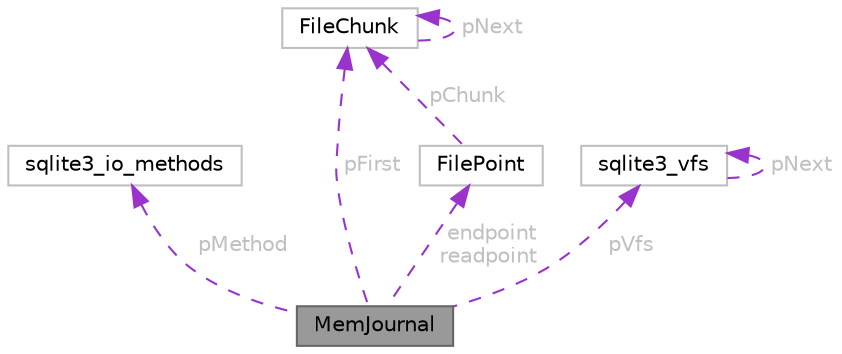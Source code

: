 digraph "MemJournal"
{
 // LATEX_PDF_SIZE
  bgcolor="transparent";
  edge [fontname=Helvetica,fontsize=10,labelfontname=Helvetica,labelfontsize=10];
  node [fontname=Helvetica,fontsize=10,shape=box,height=0.2,width=0.4];
  Node1 [id="Node000001",label="MemJournal",height=0.2,width=0.4,color="gray40", fillcolor="grey60", style="filled", fontcolor="black",tooltip=" "];
  Node2 -> Node1 [id="edge1_Node000001_Node000002",dir="back",color="darkorchid3",style="dashed",tooltip=" ",label=" pMethod",fontcolor="grey" ];
  Node2 [id="Node000002",label="sqlite3_io_methods",height=0.2,width=0.4,color="grey75", fillcolor="white", style="filled",URL="$structsqlite3__io__methods.html",tooltip=" "];
  Node3 -> Node1 [id="edge2_Node000001_Node000003",dir="back",color="darkorchid3",style="dashed",tooltip=" ",label=" pFirst",fontcolor="grey" ];
  Node3 [id="Node000003",label="FileChunk",height=0.2,width=0.4,color="grey75", fillcolor="white", style="filled",URL="$structFileChunk.html",tooltip=" "];
  Node3 -> Node3 [id="edge3_Node000003_Node000003",dir="back",color="darkorchid3",style="dashed",tooltip=" ",label=" pNext",fontcolor="grey" ];
  Node4 -> Node1 [id="edge4_Node000001_Node000004",dir="back",color="darkorchid3",style="dashed",tooltip=" ",label=" endpoint\nreadpoint",fontcolor="grey" ];
  Node4 [id="Node000004",label="FilePoint",height=0.2,width=0.4,color="grey75", fillcolor="white", style="filled",URL="$structFilePoint.html",tooltip=" "];
  Node3 -> Node4 [id="edge5_Node000004_Node000003",dir="back",color="darkorchid3",style="dashed",tooltip=" ",label=" pChunk",fontcolor="grey" ];
  Node5 -> Node1 [id="edge6_Node000001_Node000005",dir="back",color="darkorchid3",style="dashed",tooltip=" ",label=" pVfs",fontcolor="grey" ];
  Node5 [id="Node000005",label="sqlite3_vfs",height=0.2,width=0.4,color="grey75", fillcolor="white", style="filled",URL="$structsqlite3__vfs.html",tooltip=" "];
  Node5 -> Node5 [id="edge7_Node000005_Node000005",dir="back",color="darkorchid3",style="dashed",tooltip=" ",label=" pNext",fontcolor="grey" ];
}
